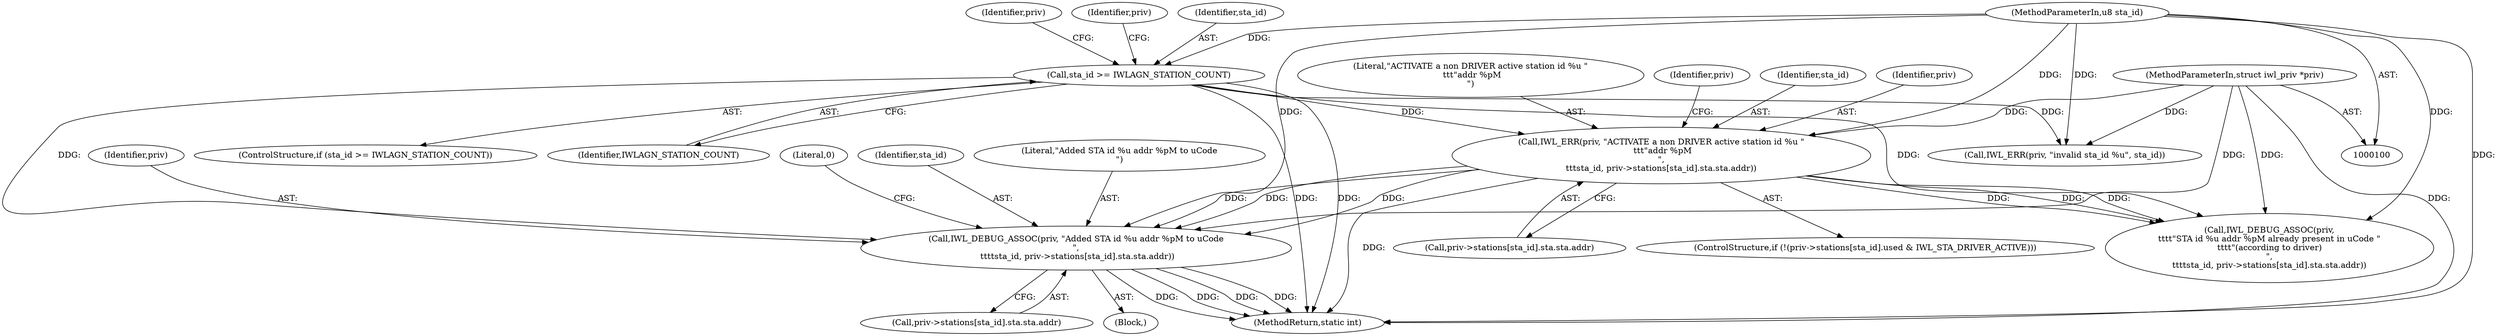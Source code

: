digraph "0_linux_2da424b0773cea3db47e1e81db71eeebde8269d4_0@array" {
"1000179" [label="(Call,IWL_DEBUG_ASSOC(priv, \"Added STA id %u addr %pM to uCode\n\",\n \t\t\t\tsta_id, priv->stations[sta_id].sta.sta.addr))"];
"1000127" [label="(Call,IWL_ERR(priv, \"ACTIVATE a non DRIVER active station id %u \"\n \t\t\t\"addr %pM\n\",\n\t\t\tsta_id, priv->stations[sta_id].sta.sta.addr))"];
"1000101" [label="(MethodParameterIn,struct iwl_priv *priv)"];
"1000105" [label="(Call,sta_id >= IWLAGN_STATION_COUNT)"];
"1000102" [label="(MethodParameterIn,u8 sta_id)"];
"1000104" [label="(ControlStructure,if (sta_id >= IWLAGN_STATION_COUNT))"];
"1000183" [label="(Call,priv->stations[sta_id].sta.sta.addr)"];
"1000153" [label="(Call,IWL_DEBUG_ASSOC(priv,\n\t\t\t\t\"STA id %u addr %pM already present in uCode \"\n\t\t\t\t\"(according to driver)\n\",\n\t\t\t\tsta_id, priv->stations[sta_id].sta.sta.addr))"];
"1000180" [label="(Identifier,priv)"];
"1000195" [label="(Literal,0)"];
"1000182" [label="(Identifier,sta_id)"];
"1000122" [label="(Identifier,priv)"];
"1000127" [label="(Call,IWL_ERR(priv, \"ACTIVATE a non DRIVER active station id %u \"\n \t\t\t\"addr %pM\n\",\n\t\t\tsta_id, priv->stations[sta_id].sta.sta.addr))"];
"1000179" [label="(Call,IWL_DEBUG_ASSOC(priv, \"Added STA id %u addr %pM to uCode\n\",\n \t\t\t\tsta_id, priv->stations[sta_id].sta.sta.addr))"];
"1000106" [label="(Identifier,sta_id)"];
"1000181" [label="(Literal,\"Added STA id %u addr %pM to uCode\n\")"];
"1000129" [label="(Literal,\"ACTIVATE a non DRIVER active station id %u \"\n \t\t\t\"addr %pM\n\")"];
"1000109" [label="(Call,IWL_ERR(priv, \"invalid sta_id %u\", sta_id))"];
"1000110" [label="(Identifier,priv)"];
"1000147" [label="(Identifier,priv)"];
"1000107" [label="(Identifier,IWLAGN_STATION_COUNT)"];
"1000130" [label="(Identifier,sta_id)"];
"1000169" [label="(Block,)"];
"1000116" [label="(ControlStructure,if (!(priv->stations[sta_id].used & IWL_STA_DRIVER_ACTIVE)))"];
"1000102" [label="(MethodParameterIn,u8 sta_id)"];
"1000128" [label="(Identifier,priv)"];
"1000101" [label="(MethodParameterIn,struct iwl_priv *priv)"];
"1000105" [label="(Call,sta_id >= IWLAGN_STATION_COUNT)"];
"1000131" [label="(Call,priv->stations[sta_id].sta.sta.addr)"];
"1000196" [label="(MethodReturn,static int)"];
"1000179" -> "1000169"  [label="AST: "];
"1000179" -> "1000183"  [label="CFG: "];
"1000180" -> "1000179"  [label="AST: "];
"1000181" -> "1000179"  [label="AST: "];
"1000182" -> "1000179"  [label="AST: "];
"1000183" -> "1000179"  [label="AST: "];
"1000195" -> "1000179"  [label="CFG: "];
"1000179" -> "1000196"  [label="DDG: "];
"1000179" -> "1000196"  [label="DDG: "];
"1000179" -> "1000196"  [label="DDG: "];
"1000179" -> "1000196"  [label="DDG: "];
"1000127" -> "1000179"  [label="DDG: "];
"1000127" -> "1000179"  [label="DDG: "];
"1000127" -> "1000179"  [label="DDG: "];
"1000101" -> "1000179"  [label="DDG: "];
"1000105" -> "1000179"  [label="DDG: "];
"1000102" -> "1000179"  [label="DDG: "];
"1000127" -> "1000116"  [label="AST: "];
"1000127" -> "1000131"  [label="CFG: "];
"1000128" -> "1000127"  [label="AST: "];
"1000129" -> "1000127"  [label="AST: "];
"1000130" -> "1000127"  [label="AST: "];
"1000131" -> "1000127"  [label="AST: "];
"1000147" -> "1000127"  [label="CFG: "];
"1000127" -> "1000196"  [label="DDG: "];
"1000101" -> "1000127"  [label="DDG: "];
"1000105" -> "1000127"  [label="DDG: "];
"1000102" -> "1000127"  [label="DDG: "];
"1000127" -> "1000153"  [label="DDG: "];
"1000127" -> "1000153"  [label="DDG: "];
"1000127" -> "1000153"  [label="DDG: "];
"1000101" -> "1000100"  [label="AST: "];
"1000101" -> "1000196"  [label="DDG: "];
"1000101" -> "1000109"  [label="DDG: "];
"1000101" -> "1000153"  [label="DDG: "];
"1000105" -> "1000104"  [label="AST: "];
"1000105" -> "1000107"  [label="CFG: "];
"1000106" -> "1000105"  [label="AST: "];
"1000107" -> "1000105"  [label="AST: "];
"1000110" -> "1000105"  [label="CFG: "];
"1000122" -> "1000105"  [label="CFG: "];
"1000105" -> "1000196"  [label="DDG: "];
"1000105" -> "1000196"  [label="DDG: "];
"1000102" -> "1000105"  [label="DDG: "];
"1000105" -> "1000109"  [label="DDG: "];
"1000105" -> "1000153"  [label="DDG: "];
"1000102" -> "1000100"  [label="AST: "];
"1000102" -> "1000196"  [label="DDG: "];
"1000102" -> "1000109"  [label="DDG: "];
"1000102" -> "1000153"  [label="DDG: "];
}
